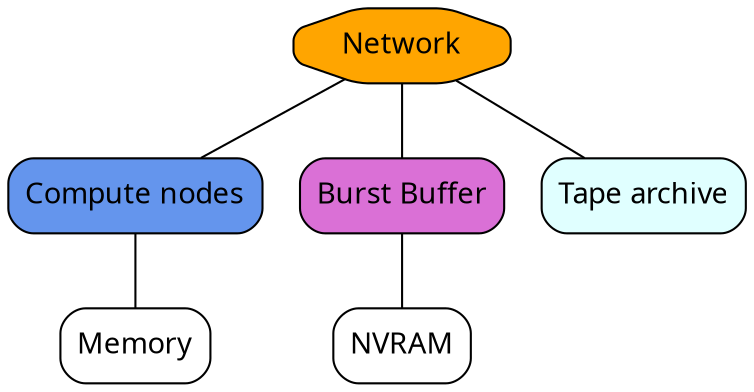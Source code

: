 graph changed {
  graph [fontname = "sans serif"];
  node [fontname = "sans serif", shape=box, style="filled, rounded", fillcolor="white"];
  edge [fontname = "sans serif"];

  {rank = same;
    "Compute nodes" [fillcolor="cornflowerblue"];
  }

  {rank = same;
    "Memory" [fillcolor="white"];
    "NVRAM"  [fillcolor="white"];
  }
  "Compute nodes" -- "Memory";


  {rank = same;
    "Burst Buffer" [fillcolor="orchid"];
    "Tape archive" [fillcolor="lightcyan"];
  }
  "Burst Buffer" -- "NVRAM";


  {rank = same;
    "Network" [shape="octagon", fillcolor="orange"];
  }

  "Network" -- "Burst Buffer";
  "Network" -- "Tape archive";
  "Network" -- "Compute nodes";

}
